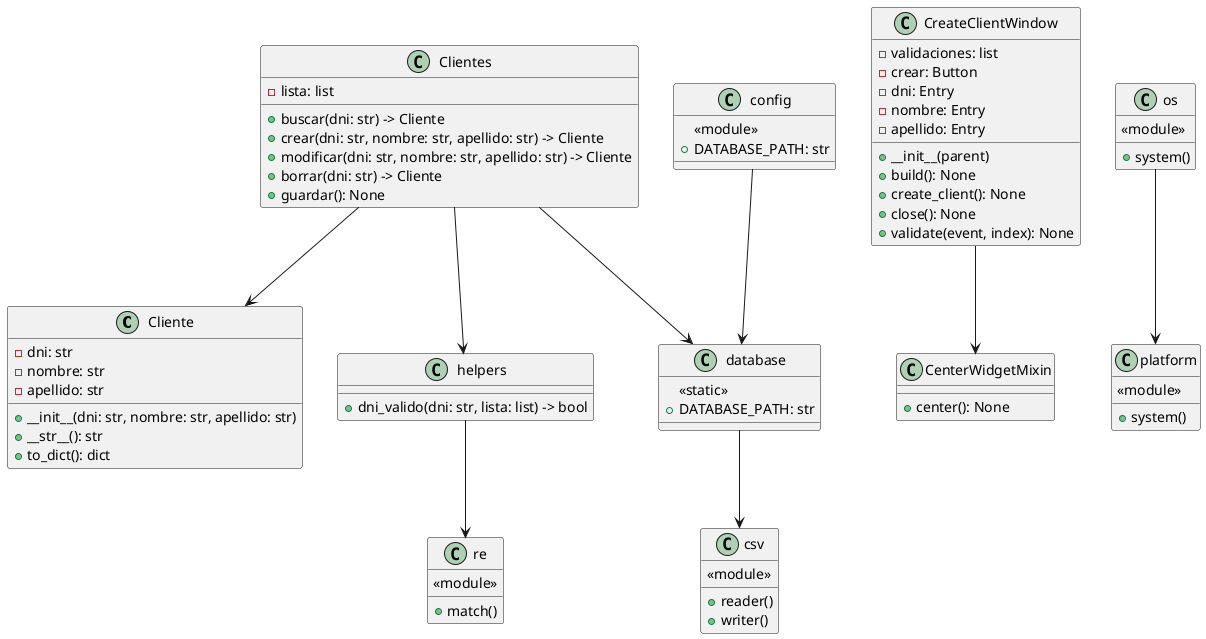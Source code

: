 @startuml

class Cliente {
    -dni: str
    -nombre: str
    -apellido: str
    +__init__(dni: str, nombre: str, apellido: str)
    +__str__(): str
    +to_dict(): dict
}

class Clientes {
    -lista: list
    +buscar(dni: str) -> Cliente
    +crear(dni: str, nombre: str, apellido: str) -> Cliente
    +modificar(dni: str, nombre: str, apellido: str) -> Cliente
    +borrar(dni: str) -> Cliente
    +guardar(): None
}

class CreateClientWindow {
    -validaciones: list
    -crear: Button
    -dni: Entry
    -nombre: Entry
    -apellido: Entry
    +__init__(parent)
    +build(): None
    +create_client(): None
    +close(): None
    +validate(event, index): None
}

class CenterWidgetMixin {
    +center(): None
}

class helpers {
    +dni_valido(dni: str, lista: list) -> bool
}

class database {
    <<static>>
    +DATABASE_PATH: str
}

class csv {
    <<module>>
    +reader()
    +writer()
}

class config {
    <<module>>
    +DATABASE_PATH: str
}

class re {
    <<module>>
    +match()
}

class os {
    <<module>>
    +system()
}

class platform {
    <<module>>
    +system()
}

CreateClientWindow --> CenterWidgetMixin
Clientes --> Cliente
Clientes --> helpers
Clientes --> database
database --> csv
config --> database
helpers --> re
os --> platform

@enduml

